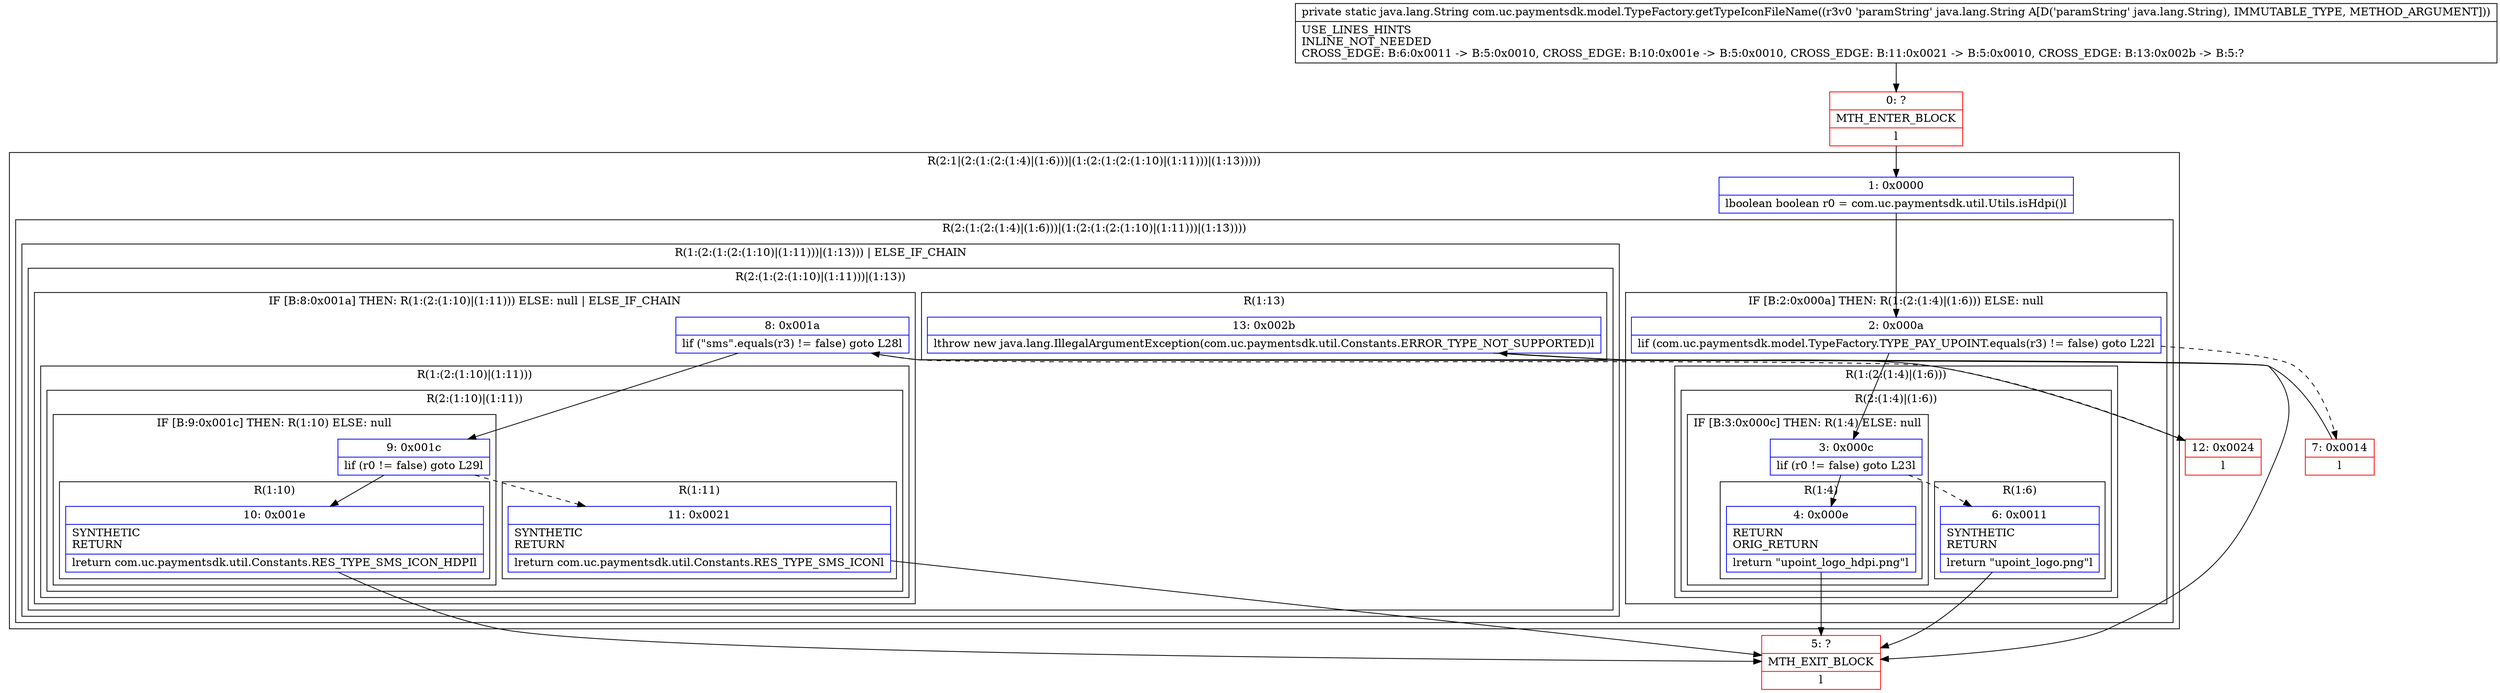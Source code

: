 digraph "CFG forcom.uc.paymentsdk.model.TypeFactory.getTypeIconFileName(Ljava\/lang\/String;)Ljava\/lang\/String;" {
subgraph cluster_Region_1513450374 {
label = "R(2:1|(2:(1:(2:(1:4)|(1:6)))|(1:(2:(1:(2:(1:10)|(1:11)))|(1:13)))))";
node [shape=record,color=blue];
Node_1 [shape=record,label="{1\:\ 0x0000|lboolean boolean r0 = com.uc.paymentsdk.util.Utils.isHdpi()l}"];
subgraph cluster_Region_425618033 {
label = "R(2:(1:(2:(1:4)|(1:6)))|(1:(2:(1:(2:(1:10)|(1:11)))|(1:13))))";
node [shape=record,color=blue];
subgraph cluster_IfRegion_1766562306 {
label = "IF [B:2:0x000a] THEN: R(1:(2:(1:4)|(1:6))) ELSE: null";
node [shape=record,color=blue];
Node_2 [shape=record,label="{2\:\ 0x000a|lif (com.uc.paymentsdk.model.TypeFactory.TYPE_PAY_UPOINT.equals(r3) != false) goto L22l}"];
subgraph cluster_Region_836860886 {
label = "R(1:(2:(1:4)|(1:6)))";
node [shape=record,color=blue];
subgraph cluster_Region_1097717382 {
label = "R(2:(1:4)|(1:6))";
node [shape=record,color=blue];
subgraph cluster_IfRegion_57536147 {
label = "IF [B:3:0x000c] THEN: R(1:4) ELSE: null";
node [shape=record,color=blue];
Node_3 [shape=record,label="{3\:\ 0x000c|lif (r0 != false) goto L23l}"];
subgraph cluster_Region_722088248 {
label = "R(1:4)";
node [shape=record,color=blue];
Node_4 [shape=record,label="{4\:\ 0x000e|RETURN\lORIG_RETURN\l|lreturn \"upoint_logo_hdpi.png\"l}"];
}
}
subgraph cluster_Region_505685457 {
label = "R(1:6)";
node [shape=record,color=blue];
Node_6 [shape=record,label="{6\:\ 0x0011|SYNTHETIC\lRETURN\l|lreturn \"upoint_logo.png\"l}"];
}
}
}
}
subgraph cluster_Region_606192136 {
label = "R(1:(2:(1:(2:(1:10)|(1:11)))|(1:13))) | ELSE_IF_CHAIN\l";
node [shape=record,color=blue];
subgraph cluster_Region_198699500 {
label = "R(2:(1:(2:(1:10)|(1:11)))|(1:13))";
node [shape=record,color=blue];
subgraph cluster_IfRegion_1898875487 {
label = "IF [B:8:0x001a] THEN: R(1:(2:(1:10)|(1:11))) ELSE: null | ELSE_IF_CHAIN\l";
node [shape=record,color=blue];
Node_8 [shape=record,label="{8\:\ 0x001a|lif (\"sms\".equals(r3) != false) goto L28l}"];
subgraph cluster_Region_1318793990 {
label = "R(1:(2:(1:10)|(1:11)))";
node [shape=record,color=blue];
subgraph cluster_Region_1677756767 {
label = "R(2:(1:10)|(1:11))";
node [shape=record,color=blue];
subgraph cluster_IfRegion_1172860336 {
label = "IF [B:9:0x001c] THEN: R(1:10) ELSE: null";
node [shape=record,color=blue];
Node_9 [shape=record,label="{9\:\ 0x001c|lif (r0 != false) goto L29l}"];
subgraph cluster_Region_1353483450 {
label = "R(1:10)";
node [shape=record,color=blue];
Node_10 [shape=record,label="{10\:\ 0x001e|SYNTHETIC\lRETURN\l|lreturn com.uc.paymentsdk.util.Constants.RES_TYPE_SMS_ICON_HDPIl}"];
}
}
subgraph cluster_Region_1431670914 {
label = "R(1:11)";
node [shape=record,color=blue];
Node_11 [shape=record,label="{11\:\ 0x0021|SYNTHETIC\lRETURN\l|lreturn com.uc.paymentsdk.util.Constants.RES_TYPE_SMS_ICONl}"];
}
}
}
}
subgraph cluster_Region_1119984173 {
label = "R(1:13)";
node [shape=record,color=blue];
Node_13 [shape=record,label="{13\:\ 0x002b|lthrow new java.lang.IllegalArgumentException(com.uc.paymentsdk.util.Constants.ERROR_TYPE_NOT_SUPPORTED)l}"];
}
}
}
}
}
Node_0 [shape=record,color=red,label="{0\:\ ?|MTH_ENTER_BLOCK\l|l}"];
Node_5 [shape=record,color=red,label="{5\:\ ?|MTH_EXIT_BLOCK\l|l}"];
Node_7 [shape=record,color=red,label="{7\:\ 0x0014|l}"];
Node_12 [shape=record,color=red,label="{12\:\ 0x0024|l}"];
MethodNode[shape=record,label="{private static java.lang.String com.uc.paymentsdk.model.TypeFactory.getTypeIconFileName((r3v0 'paramString' java.lang.String A[D('paramString' java.lang.String), IMMUTABLE_TYPE, METHOD_ARGUMENT]))  | USE_LINES_HINTS\lINLINE_NOT_NEEDED\lCROSS_EDGE: B:6:0x0011 \-\> B:5:0x0010, CROSS_EDGE: B:10:0x001e \-\> B:5:0x0010, CROSS_EDGE: B:11:0x0021 \-\> B:5:0x0010, CROSS_EDGE: B:13:0x002b \-\> B:5:?\l}"];
MethodNode -> Node_0;
Node_1 -> Node_2;
Node_2 -> Node_3;
Node_2 -> Node_7[style=dashed];
Node_3 -> Node_4;
Node_3 -> Node_6[style=dashed];
Node_4 -> Node_5;
Node_6 -> Node_5;
Node_8 -> Node_9;
Node_8 -> Node_12[style=dashed];
Node_9 -> Node_10;
Node_9 -> Node_11[style=dashed];
Node_10 -> Node_5;
Node_11 -> Node_5;
Node_13 -> Node_5;
Node_0 -> Node_1;
Node_7 -> Node_8;
Node_12 -> Node_13;
}

